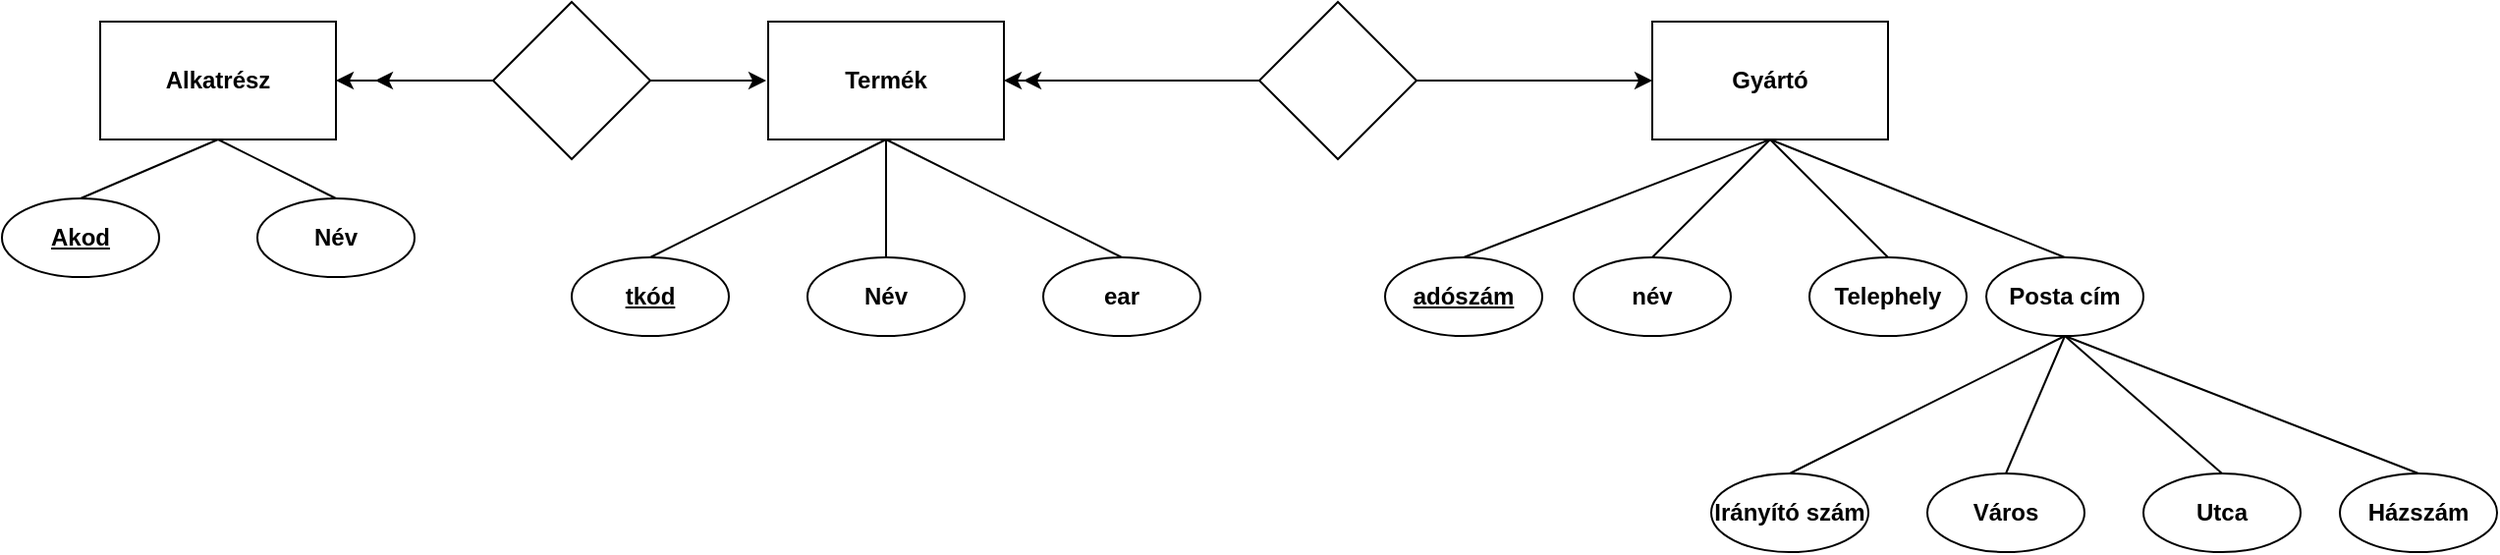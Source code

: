 <mxfile version="26.0.16">
  <diagram name="1 oldal" id="JIIqVNPzNAyrjcaQyFjt">
    <mxGraphModel dx="1863" dy="614" grid="1" gridSize="10" guides="1" tooltips="1" connect="1" arrows="1" fold="1" page="1" pageScale="1" pageWidth="827" pageHeight="1169" math="0" shadow="0">
      <root>
        <mxCell id="0" />
        <mxCell id="1" parent="0" />
        <mxCell id="Is8Id95nQAFQ8Lu3S8sj-3" value="&lt;b&gt;Termék&lt;/b&gt;" style="rounded=0;whiteSpace=wrap;html=1;" vertex="1" parent="1">
          <mxGeometry x="100" y="100" width="120" height="60" as="geometry" />
        </mxCell>
        <mxCell id="Is8Id95nQAFQ8Lu3S8sj-4" value="&lt;b&gt;Gyártó&lt;/b&gt;" style="rounded=0;whiteSpace=wrap;html=1;" vertex="1" parent="1">
          <mxGeometry x="550" y="100" width="120" height="60" as="geometry" />
        </mxCell>
        <mxCell id="Is8Id95nQAFQ8Lu3S8sj-5" value="" style="rhombus;whiteSpace=wrap;html=1;" vertex="1" parent="1">
          <mxGeometry x="350" y="90" width="80" height="80" as="geometry" />
        </mxCell>
        <mxCell id="Is8Id95nQAFQ8Lu3S8sj-6" value="&lt;b&gt;tkód&lt;/b&gt;" style="ellipse;whiteSpace=wrap;html=1;fontStyle=4" vertex="1" parent="1">
          <mxGeometry y="220" width="80" height="40" as="geometry" />
        </mxCell>
        <mxCell id="Is8Id95nQAFQ8Lu3S8sj-7" value="&lt;b&gt;Név&lt;/b&gt;" style="ellipse;whiteSpace=wrap;html=1;" vertex="1" parent="1">
          <mxGeometry x="120" y="220" width="80" height="40" as="geometry" />
        </mxCell>
        <mxCell id="Is8Id95nQAFQ8Lu3S8sj-8" value="&lt;b&gt;ear&lt;/b&gt;" style="ellipse;whiteSpace=wrap;html=1;" vertex="1" parent="1">
          <mxGeometry x="240" y="220" width="80" height="40" as="geometry" />
        </mxCell>
        <mxCell id="Is8Id95nQAFQ8Lu3S8sj-9" value="&lt;b&gt;adószám&lt;/b&gt;" style="ellipse;whiteSpace=wrap;html=1;fontStyle=4" vertex="1" parent="1">
          <mxGeometry x="414" y="220" width="80" height="40" as="geometry" />
        </mxCell>
        <mxCell id="Is8Id95nQAFQ8Lu3S8sj-10" value="&lt;b&gt;név&lt;/b&gt;" style="ellipse;whiteSpace=wrap;html=1;" vertex="1" parent="1">
          <mxGeometry x="510" y="220" width="80" height="40" as="geometry" />
        </mxCell>
        <mxCell id="Is8Id95nQAFQ8Lu3S8sj-11" value="&lt;b&gt;Telephely&lt;/b&gt;" style="ellipse;whiteSpace=wrap;html=1;" vertex="1" parent="1">
          <mxGeometry x="630" y="220" width="80" height="40" as="geometry" />
        </mxCell>
        <mxCell id="Is8Id95nQAFQ8Lu3S8sj-12" style="edgeStyle=orthogonalEdgeStyle;rounded=0;orthogonalLoop=1;jettySize=auto;html=1;exitX=0.5;exitY=1;exitDx=0;exitDy=0;" edge="1" parent="1" source="Is8Id95nQAFQ8Lu3S8sj-8" target="Is8Id95nQAFQ8Lu3S8sj-8">
          <mxGeometry relative="1" as="geometry" />
        </mxCell>
        <mxCell id="Is8Id95nQAFQ8Lu3S8sj-14" value="" style="endArrow=none;html=1;rounded=0;exitX=0.5;exitY=0;exitDx=0;exitDy=0;" edge="1" parent="1" source="Is8Id95nQAFQ8Lu3S8sj-8">
          <mxGeometry width="50" height="50" relative="1" as="geometry">
            <mxPoint x="380" y="240" as="sourcePoint" />
            <mxPoint x="280" y="220" as="targetPoint" />
            <Array as="points">
              <mxPoint x="160" y="160" />
            </Array>
          </mxGeometry>
        </mxCell>
        <mxCell id="Is8Id95nQAFQ8Lu3S8sj-17" value="" style="endArrow=none;html=1;rounded=0;entryX=0.5;entryY=1;entryDx=0;entryDy=0;exitX=0.5;exitY=0;exitDx=0;exitDy=0;" edge="1" parent="1" source="Is8Id95nQAFQ8Lu3S8sj-11" target="Is8Id95nQAFQ8Lu3S8sj-4">
          <mxGeometry width="50" height="50" relative="1" as="geometry">
            <mxPoint x="380" y="240" as="sourcePoint" />
            <mxPoint x="430" y="190" as="targetPoint" />
          </mxGeometry>
        </mxCell>
        <mxCell id="Is8Id95nQAFQ8Lu3S8sj-18" value="" style="endArrow=none;html=1;rounded=0;entryX=0.5;entryY=1;entryDx=0;entryDy=0;exitX=0.5;exitY=0;exitDx=0;exitDy=0;" edge="1" parent="1" source="Is8Id95nQAFQ8Lu3S8sj-9" target="Is8Id95nQAFQ8Lu3S8sj-4">
          <mxGeometry width="50" height="50" relative="1" as="geometry">
            <mxPoint x="380" y="240" as="sourcePoint" />
            <mxPoint x="430" y="190" as="targetPoint" />
          </mxGeometry>
        </mxCell>
        <mxCell id="Is8Id95nQAFQ8Lu3S8sj-19" value="" style="endArrow=none;html=1;rounded=0;exitX=0.5;exitY=0;exitDx=0;exitDy=0;" edge="1" parent="1" source="Is8Id95nQAFQ8Lu3S8sj-10">
          <mxGeometry width="50" height="50" relative="1" as="geometry">
            <mxPoint x="380" y="240" as="sourcePoint" />
            <mxPoint x="610" y="160" as="targetPoint" />
          </mxGeometry>
        </mxCell>
        <mxCell id="Is8Id95nQAFQ8Lu3S8sj-21" value="" style="endArrow=none;html=1;rounded=0;entryX=0.5;entryY=1;entryDx=0;entryDy=0;exitX=0.5;exitY=0;exitDx=0;exitDy=0;" edge="1" parent="1" source="Is8Id95nQAFQ8Lu3S8sj-7" target="Is8Id95nQAFQ8Lu3S8sj-3">
          <mxGeometry width="50" height="50" relative="1" as="geometry">
            <mxPoint x="380" y="240" as="sourcePoint" />
            <mxPoint x="430" y="190" as="targetPoint" />
          </mxGeometry>
        </mxCell>
        <mxCell id="Is8Id95nQAFQ8Lu3S8sj-22" value="" style="endArrow=none;html=1;rounded=0;entryX=0.5;entryY=1;entryDx=0;entryDy=0;exitX=0.5;exitY=0;exitDx=0;exitDy=0;" edge="1" parent="1" source="Is8Id95nQAFQ8Lu3S8sj-6" target="Is8Id95nQAFQ8Lu3S8sj-3">
          <mxGeometry width="50" height="50" relative="1" as="geometry">
            <mxPoint x="380" y="240" as="sourcePoint" />
            <mxPoint x="430" y="190" as="targetPoint" />
          </mxGeometry>
        </mxCell>
        <mxCell id="Is8Id95nQAFQ8Lu3S8sj-25" value="" style="endArrow=classic;html=1;rounded=0;entryX=0;entryY=0.5;entryDx=0;entryDy=0;exitX=1;exitY=0.5;exitDx=0;exitDy=0;" edge="1" parent="1" source="Is8Id95nQAFQ8Lu3S8sj-5" target="Is8Id95nQAFQ8Lu3S8sj-4">
          <mxGeometry width="50" height="50" relative="1" as="geometry">
            <mxPoint x="380" y="140" as="sourcePoint" />
            <mxPoint x="430" y="90" as="targetPoint" />
          </mxGeometry>
        </mxCell>
        <mxCell id="Is8Id95nQAFQ8Lu3S8sj-26" value="" style="endArrow=classic;html=1;rounded=0;entryX=1;entryY=0.5;entryDx=0;entryDy=0;exitX=0;exitY=0.5;exitDx=0;exitDy=0;" edge="1" parent="1" source="Is8Id95nQAFQ8Lu3S8sj-5" target="Is8Id95nQAFQ8Lu3S8sj-3">
          <mxGeometry width="50" height="50" relative="1" as="geometry">
            <mxPoint x="380" y="140" as="sourcePoint" />
            <mxPoint x="430" y="90" as="targetPoint" />
          </mxGeometry>
        </mxCell>
        <mxCell id="Is8Id95nQAFQ8Lu3S8sj-28" value="" style="endArrow=classic;html=1;rounded=0;exitX=0;exitY=0.5;exitDx=0;exitDy=0;" edge="1" parent="1" source="Is8Id95nQAFQ8Lu3S8sj-5">
          <mxGeometry width="50" height="50" relative="1" as="geometry">
            <mxPoint x="370" y="190" as="sourcePoint" />
            <mxPoint x="230" y="130" as="targetPoint" />
          </mxGeometry>
        </mxCell>
        <mxCell id="Is8Id95nQAFQ8Lu3S8sj-29" value="&lt;b&gt;Irányító szám&lt;/b&gt;" style="ellipse;whiteSpace=wrap;html=1;" vertex="1" parent="1">
          <mxGeometry x="580" y="330" width="80" height="40" as="geometry" />
        </mxCell>
        <mxCell id="Is8Id95nQAFQ8Lu3S8sj-30" value="&lt;b&gt;Város&lt;/b&gt;" style="ellipse;whiteSpace=wrap;html=1;" vertex="1" parent="1">
          <mxGeometry x="690" y="330" width="80" height="40" as="geometry" />
        </mxCell>
        <mxCell id="Is8Id95nQAFQ8Lu3S8sj-31" value="&lt;b&gt;Posta cím&lt;/b&gt;" style="ellipse;whiteSpace=wrap;html=1;" vertex="1" parent="1">
          <mxGeometry x="720" y="220" width="80" height="40" as="geometry" />
        </mxCell>
        <mxCell id="Is8Id95nQAFQ8Lu3S8sj-34" value="&lt;b&gt;Utca&lt;/b&gt;" style="ellipse;whiteSpace=wrap;html=1;" vertex="1" parent="1">
          <mxGeometry x="800" y="330" width="80" height="40" as="geometry" />
        </mxCell>
        <mxCell id="Is8Id95nQAFQ8Lu3S8sj-35" value="&lt;b&gt;Házszám&lt;/b&gt;" style="ellipse;whiteSpace=wrap;html=1;" vertex="1" parent="1">
          <mxGeometry x="900" y="330" width="80" height="40" as="geometry" />
        </mxCell>
        <mxCell id="Is8Id95nQAFQ8Lu3S8sj-36" value="" style="endArrow=none;html=1;rounded=0;exitX=0.5;exitY=1;exitDx=0;exitDy=0;entryX=0.5;entryY=0;entryDx=0;entryDy=0;" edge="1" parent="1" source="Is8Id95nQAFQ8Lu3S8sj-31" target="Is8Id95nQAFQ8Lu3S8sj-29">
          <mxGeometry width="50" height="50" relative="1" as="geometry">
            <mxPoint x="750" y="290" as="sourcePoint" />
            <mxPoint x="800" y="240" as="targetPoint" />
          </mxGeometry>
        </mxCell>
        <mxCell id="Is8Id95nQAFQ8Lu3S8sj-37" value="" style="endArrow=none;html=1;rounded=0;exitX=0.5;exitY=1;exitDx=0;exitDy=0;entryX=0.5;entryY=0;entryDx=0;entryDy=0;" edge="1" parent="1" source="Is8Id95nQAFQ8Lu3S8sj-31" target="Is8Id95nQAFQ8Lu3S8sj-30">
          <mxGeometry width="50" height="50" relative="1" as="geometry">
            <mxPoint x="750" y="290" as="sourcePoint" />
            <mxPoint x="800" y="240" as="targetPoint" />
          </mxGeometry>
        </mxCell>
        <mxCell id="Is8Id95nQAFQ8Lu3S8sj-38" value="" style="endArrow=none;html=1;rounded=0;entryX=0.5;entryY=0;entryDx=0;entryDy=0;exitX=0.5;exitY=1;exitDx=0;exitDy=0;" edge="1" parent="1" source="Is8Id95nQAFQ8Lu3S8sj-31" target="Is8Id95nQAFQ8Lu3S8sj-34">
          <mxGeometry width="50" height="50" relative="1" as="geometry">
            <mxPoint x="750" y="290" as="sourcePoint" />
            <mxPoint x="800" y="240" as="targetPoint" />
          </mxGeometry>
        </mxCell>
        <mxCell id="Is8Id95nQAFQ8Lu3S8sj-39" value="" style="endArrow=none;html=1;rounded=0;entryX=0.5;entryY=0;entryDx=0;entryDy=0;exitX=0.5;exitY=1;exitDx=0;exitDy=0;" edge="1" parent="1" source="Is8Id95nQAFQ8Lu3S8sj-31" target="Is8Id95nQAFQ8Lu3S8sj-35">
          <mxGeometry width="50" height="50" relative="1" as="geometry">
            <mxPoint x="720" y="360" as="sourcePoint" />
            <mxPoint x="800" y="240" as="targetPoint" />
          </mxGeometry>
        </mxCell>
        <mxCell id="Is8Id95nQAFQ8Lu3S8sj-40" value="&lt;b&gt;Alkatrész&lt;/b&gt;" style="rounded=0;whiteSpace=wrap;html=1;" vertex="1" parent="1">
          <mxGeometry x="-240" y="100" width="120" height="60" as="geometry" />
        </mxCell>
        <mxCell id="Is8Id95nQAFQ8Lu3S8sj-41" value="" style="rhombus;whiteSpace=wrap;html=1;" vertex="1" parent="1">
          <mxGeometry x="-40" y="90" width="80" height="80" as="geometry" />
        </mxCell>
        <mxCell id="Is8Id95nQAFQ8Lu3S8sj-42" value="" style="endArrow=classic;html=1;rounded=0;exitX=1;exitY=0.5;exitDx=0;exitDy=0;" edge="1" parent="1" source="Is8Id95nQAFQ8Lu3S8sj-41">
          <mxGeometry width="50" height="50" relative="1" as="geometry">
            <mxPoint x="30" y="140" as="sourcePoint" />
            <mxPoint x="99" y="130" as="targetPoint" />
          </mxGeometry>
        </mxCell>
        <mxCell id="Is8Id95nQAFQ8Lu3S8sj-44" value="" style="endArrow=classic;html=1;rounded=0;entryX=1;entryY=0.5;entryDx=0;entryDy=0;exitX=0;exitY=0.5;exitDx=0;exitDy=0;" edge="1" parent="1" source="Is8Id95nQAFQ8Lu3S8sj-41" target="Is8Id95nQAFQ8Lu3S8sj-40">
          <mxGeometry width="50" height="50" relative="1" as="geometry">
            <mxPoint x="-120" y="200" as="sourcePoint" />
            <mxPoint x="-70" y="150" as="targetPoint" />
            <Array as="points" />
          </mxGeometry>
        </mxCell>
        <mxCell id="Is8Id95nQAFQ8Lu3S8sj-45" value="" style="endArrow=classic;html=1;rounded=0;" edge="1" parent="1">
          <mxGeometry width="50" height="50" relative="1" as="geometry">
            <mxPoint x="-40" y="130" as="sourcePoint" />
            <mxPoint x="-100" y="130" as="targetPoint" />
            <Array as="points" />
          </mxGeometry>
        </mxCell>
        <mxCell id="Is8Id95nQAFQ8Lu3S8sj-46" value="&lt;b&gt;&lt;u&gt;Akod&lt;/u&gt;&lt;/b&gt;" style="ellipse;whiteSpace=wrap;html=1;" vertex="1" parent="1">
          <mxGeometry x="-290" y="190" width="80" height="40" as="geometry" />
        </mxCell>
        <mxCell id="Is8Id95nQAFQ8Lu3S8sj-47" value="&lt;b&gt;Név&lt;/b&gt;" style="ellipse;whiteSpace=wrap;html=1;" vertex="1" parent="1">
          <mxGeometry x="-160" y="190" width="80" height="40" as="geometry" />
        </mxCell>
        <mxCell id="Is8Id95nQAFQ8Lu3S8sj-48" value="" style="endArrow=none;html=1;rounded=0;entryX=0.5;entryY=0;entryDx=0;entryDy=0;exitX=0.5;exitY=1;exitDx=0;exitDy=0;" edge="1" parent="1" source="Is8Id95nQAFQ8Lu3S8sj-40" target="Is8Id95nQAFQ8Lu3S8sj-47">
          <mxGeometry width="50" height="50" relative="1" as="geometry">
            <mxPoint x="-200" y="290" as="sourcePoint" />
            <mxPoint x="-150" y="240" as="targetPoint" />
          </mxGeometry>
        </mxCell>
        <mxCell id="Is8Id95nQAFQ8Lu3S8sj-50" value="" style="endArrow=none;html=1;rounded=0;exitX=0.5;exitY=0;exitDx=0;exitDy=0;" edge="1" parent="1" source="Is8Id95nQAFQ8Lu3S8sj-46">
          <mxGeometry width="50" height="50" relative="1" as="geometry">
            <mxPoint x="-230" y="210" as="sourcePoint" />
            <mxPoint x="-180" y="160" as="targetPoint" />
            <Array as="points" />
          </mxGeometry>
        </mxCell>
        <mxCell id="Is8Id95nQAFQ8Lu3S8sj-51" value="" style="endArrow=none;html=1;rounded=0;exitX=0.5;exitY=1;exitDx=0;exitDy=0;entryX=0.5;entryY=0;entryDx=0;entryDy=0;" edge="1" parent="1" source="Is8Id95nQAFQ8Lu3S8sj-4" target="Is8Id95nQAFQ8Lu3S8sj-31">
          <mxGeometry width="50" height="50" relative="1" as="geometry">
            <mxPoint x="780" y="200" as="sourcePoint" />
            <mxPoint x="830" y="150" as="targetPoint" />
            <Array as="points" />
          </mxGeometry>
        </mxCell>
      </root>
    </mxGraphModel>
  </diagram>
</mxfile>
